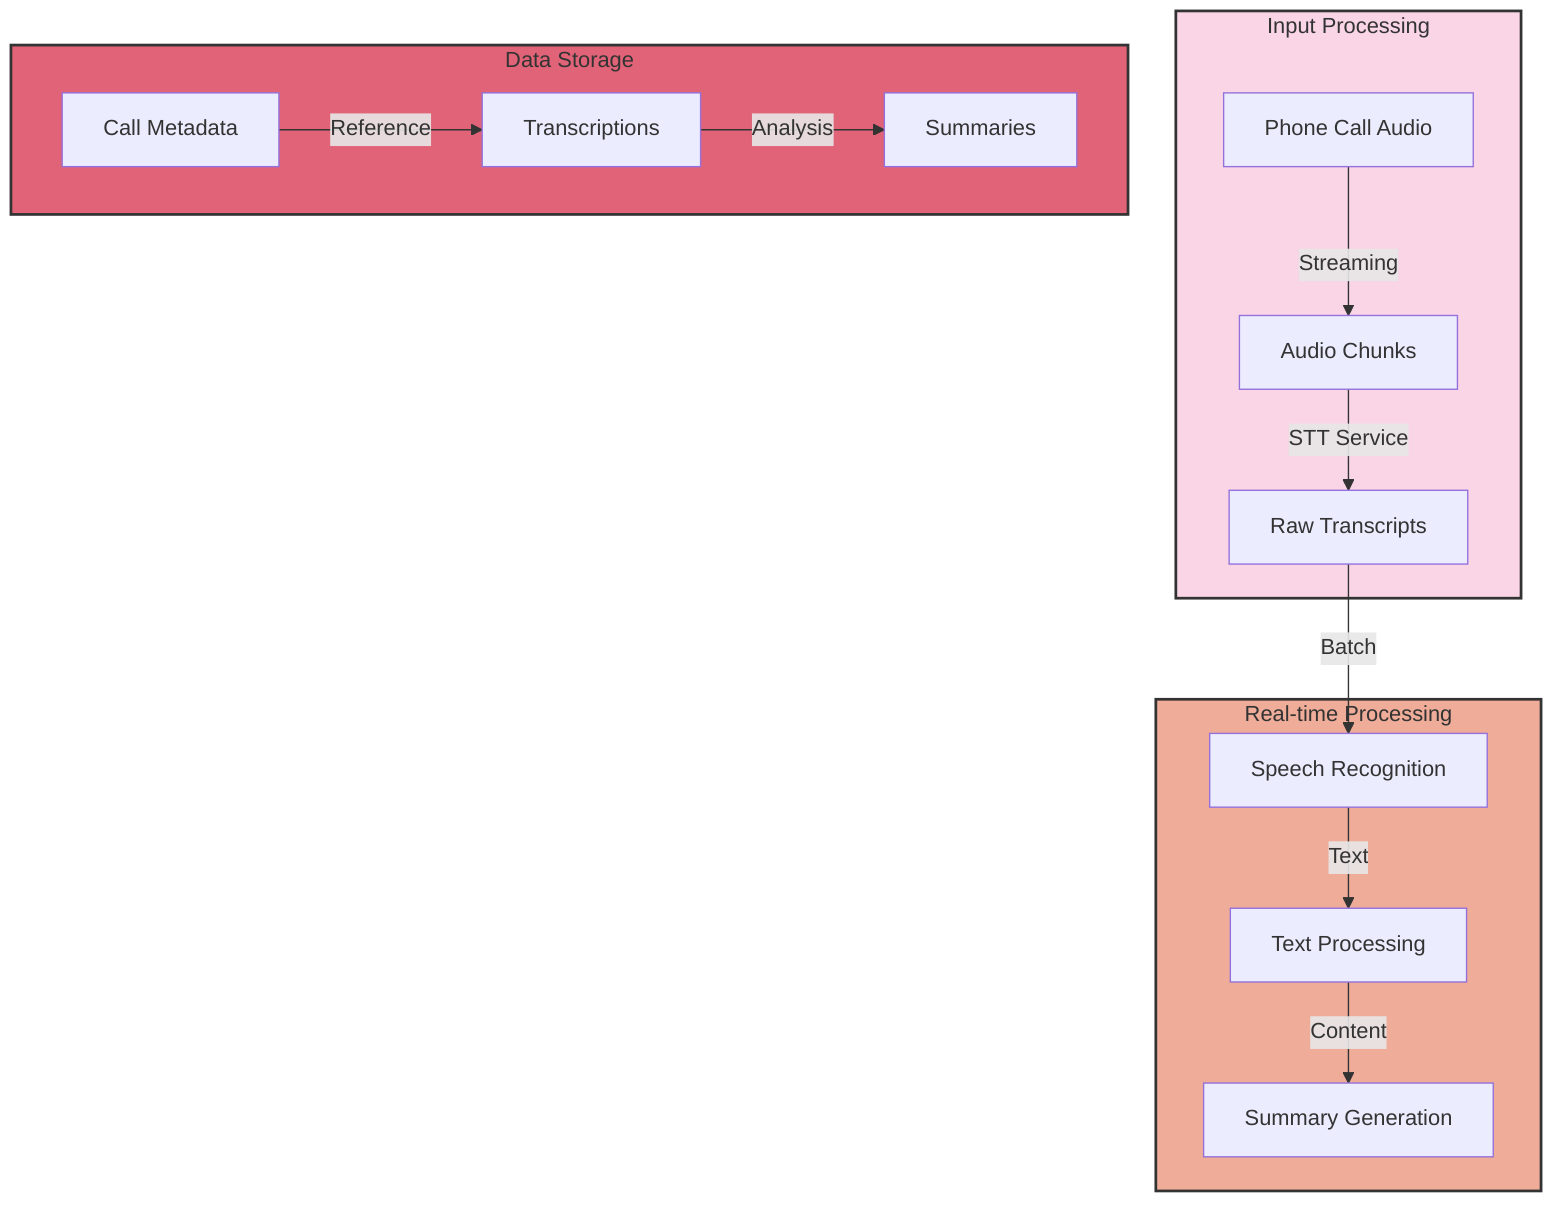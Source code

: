 flowchart TB
    subgraph Input["Input Processing"]
        A[Phone Call Audio]
        B[Audio Chunks]
        C[Raw Transcripts]
    end

    subgraph Processing["Real-time Processing"]
        D[Speech Recognition]
        E[Text Processing]
        F[Summary Generation]
    end

    subgraph Storage["Data Storage"]
        G[Call Metadata]
        H[Transcriptions]
        I[Summaries]
    end

    A -->|Streaming| B
    B -->|STT Service| C
    C -->|Batch| D
    D -->|Text| E
    E -->|Content| F
    
    G -->|Reference| H
    H -->|Analysis| I
    
    style Input fill:#f9d5e5,stroke:#333,stroke-width:2px
    style Processing fill:#eeac99,stroke:#333,stroke-width:2px
    style Storage fill:#e06377,stroke:#333,stroke-width:2px